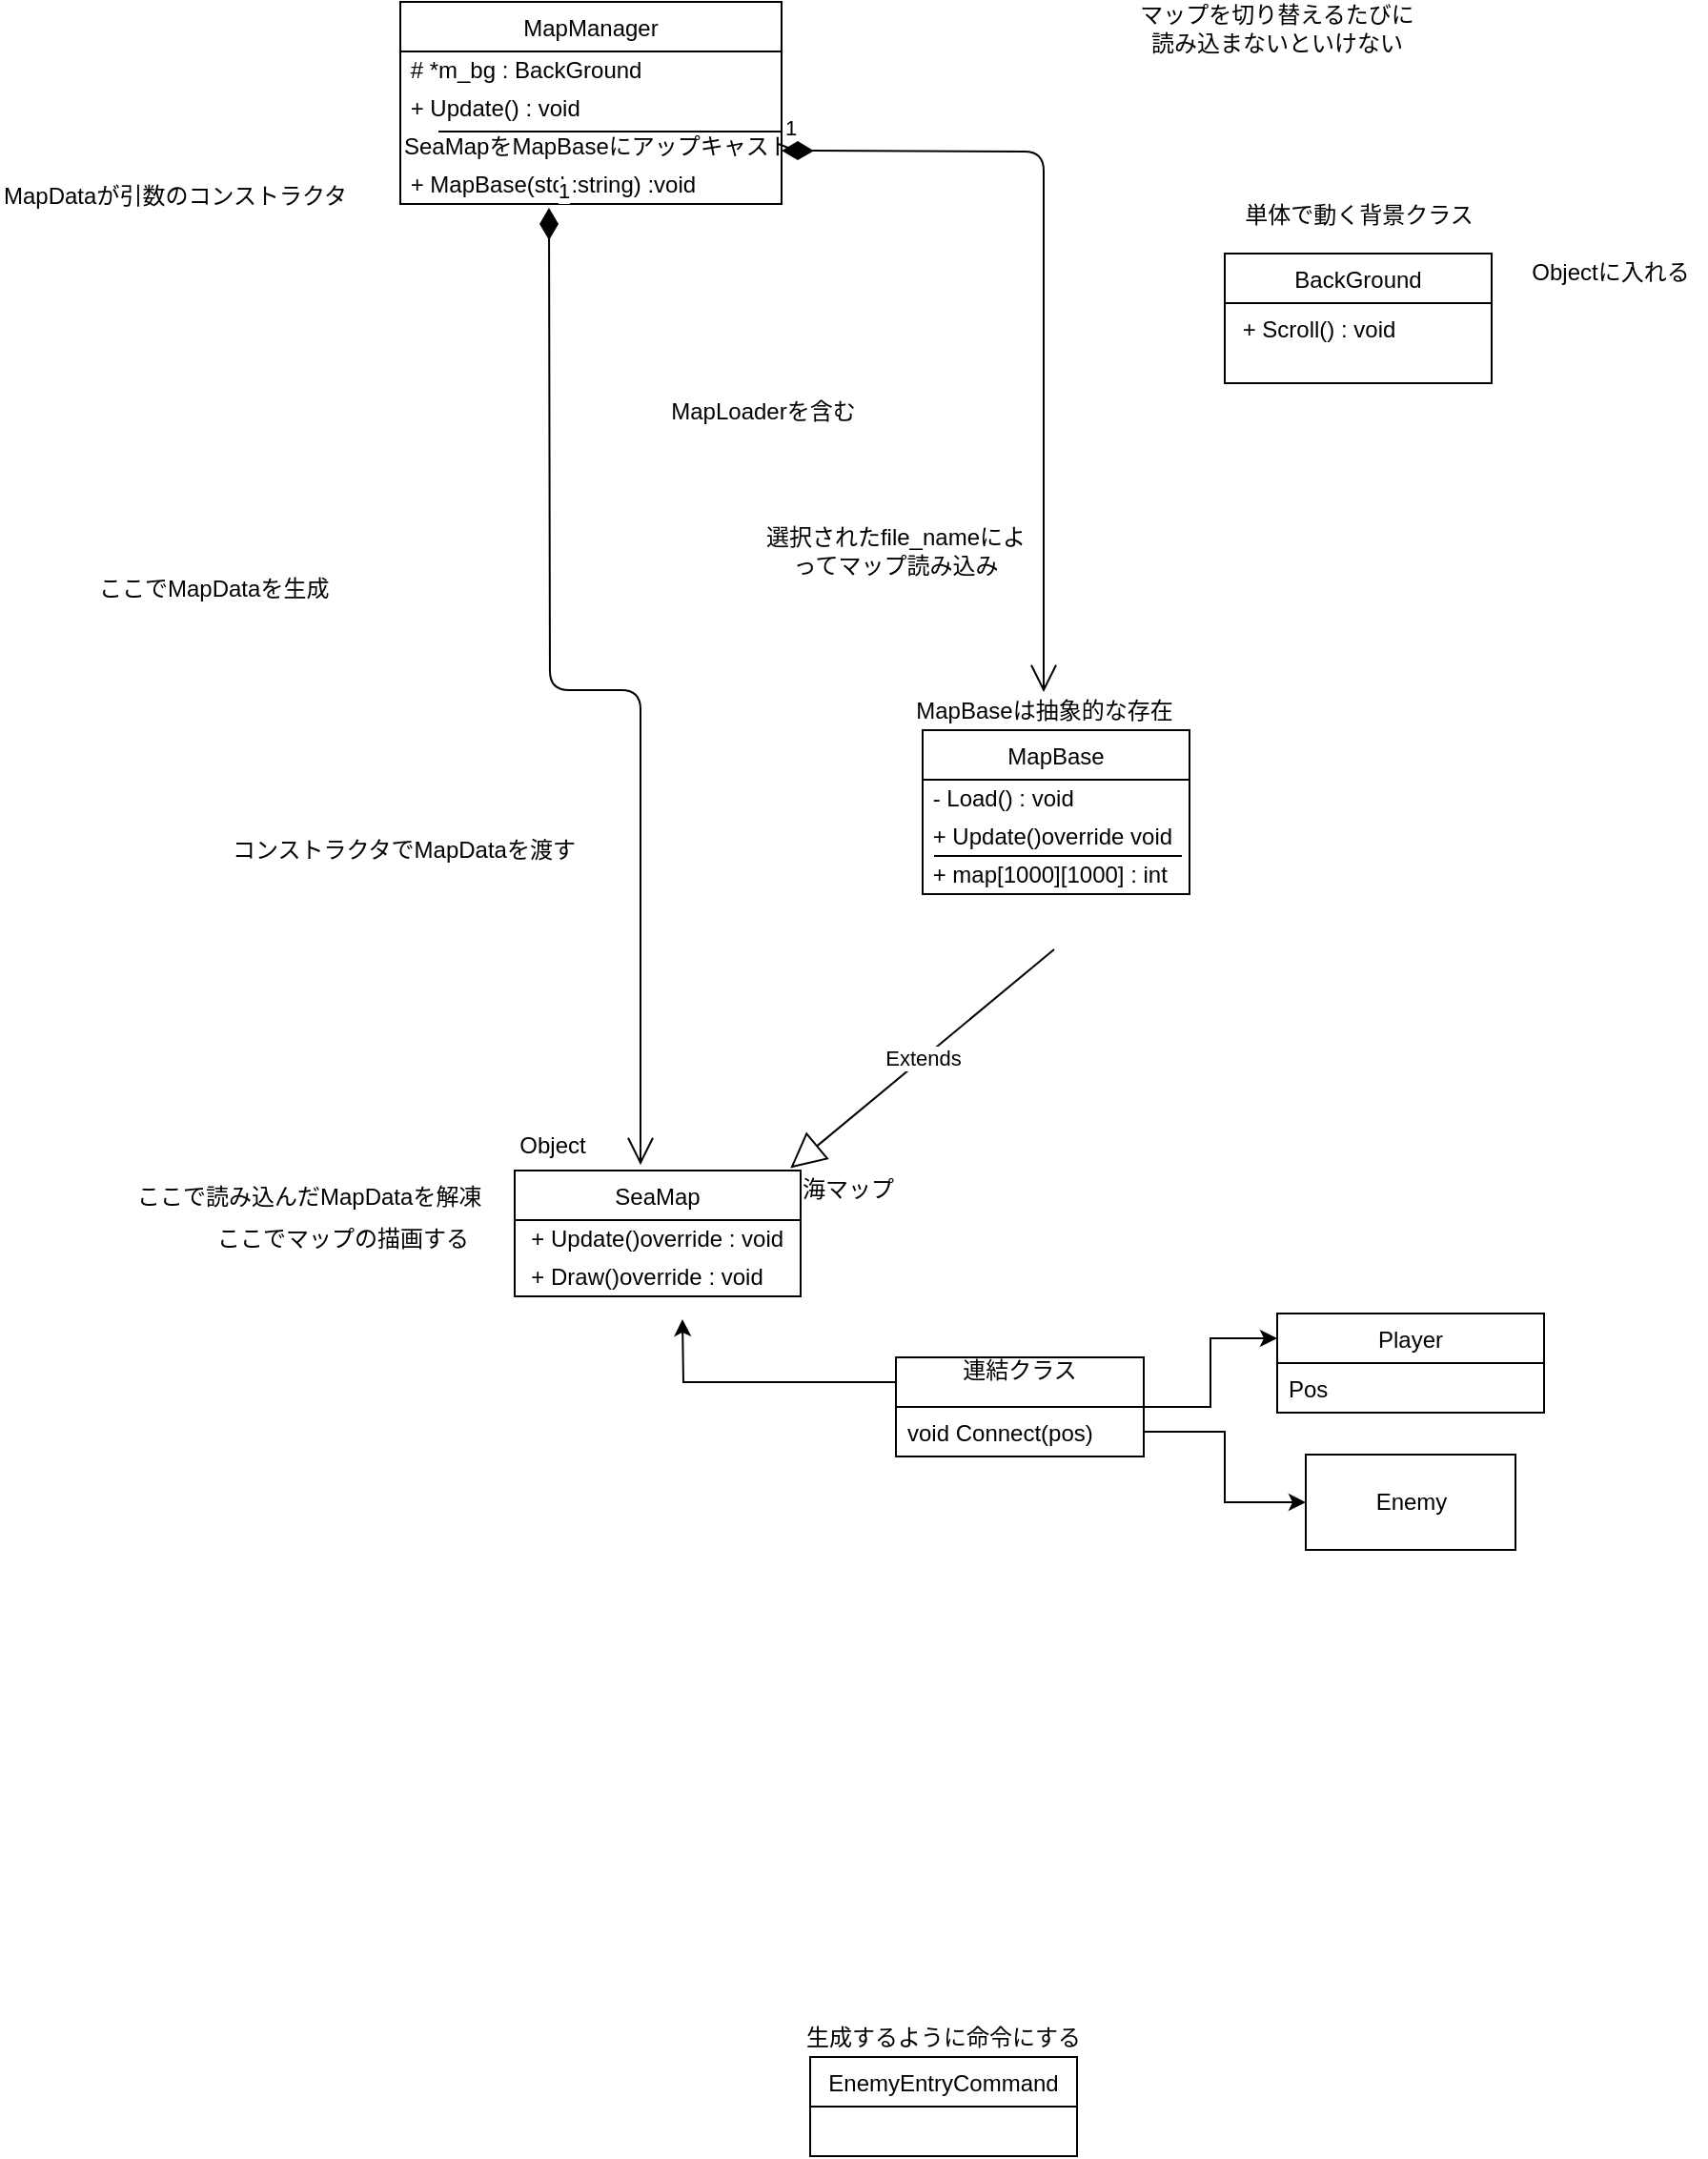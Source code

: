 <mxfile type="device" version="10.6.0"><diagram id="xTNNUZWJjUPpHx_xsbex" name="Page-1"><mxGraphModel grid="1" shadow="0" math="0" pageHeight="2336" pageWidth="1654" pageScale="1" page="1" fold="1" arrows="1" connect="1" tooltips="1" guides="1" gridSize="10" dy="714" dx="674"><root><mxCell id="0" /><mxCell id="1" parent="0" /><mxCell id="iN4CbJ1sU2l26RAUDO5d-5" value="MapManager" parent="1" style="swimlane;fontStyle=0;childLayout=stackLayout;horizontal=1;startSize=26;fillColor=none;horizontalStack=0;resizeParent=1;resizeParentMax=0;resizeLast=0;collapsible=1;marginBottom=0;" vertex="1"><mxGeometry as="geometry" y="62" x="220" width="200" height="106" /></mxCell><mxCell id="pSHyqiHXVUAv-C7fEPB7-4" value="&lt;span&gt;&amp;nbsp;# *m_bg : &lt;/span&gt;&lt;span&gt;BackGround&lt;/span&gt;" parent="iN4CbJ1sU2l26RAUDO5d-5" style="text;html=1;resizable=0;points=[];autosize=1;align=left;verticalAlign=top;spacingTop=-4;" vertex="1"><mxGeometry as="geometry" y="26" width="200" height="20" /></mxCell><mxCell id="z7THkcAo65bA55OMj5YY-34" value="&amp;nbsp;+ Update() : void" parent="iN4CbJ1sU2l26RAUDO5d-5" style="text;html=1;resizable=0;points=[];autosize=1;align=left;verticalAlign=top;spacingTop=-4;" vertex="1"><mxGeometry as="geometry" y="46" width="200" height="20" /></mxCell><mxCell id="9Krrd5TlAhY_1SP9lpEr-26" value="SeaMapをMapBaseにアップキャスト" parent="iN4CbJ1sU2l26RAUDO5d-5" style="text;html=1;resizable=0;points=[];autosize=1;align=left;verticalAlign=top;spacingTop=-4;" vertex="1"><mxGeometry as="geometry" y="66" width="200" height="20" /></mxCell><mxCell id="pSHyqiHXVUAv-C7fEPB7-5" value="&amp;nbsp;+ MapBase(std::string) :void" parent="iN4CbJ1sU2l26RAUDO5d-5" style="text;html=1;resizable=0;points=[];autosize=1;align=left;verticalAlign=top;spacingTop=-4;" vertex="1"><mxGeometry as="geometry" y="86" width="200" height="20" /></mxCell><mxCell id="iN4CbJ1sU2l26RAUDO5d-13" value="BackGround" parent="1" style="swimlane;fontStyle=0;childLayout=stackLayout;horizontal=1;startSize=26;fillColor=none;horizontalStack=0;resizeParent=1;resizeParentMax=0;resizeLast=0;collapsible=1;marginBottom=0;" vertex="1"><mxGeometry as="geometry" y="194" x="652.5" width="140" height="68" /></mxCell><mxCell id="iN4CbJ1sU2l26RAUDO5d-14" value=" + Scroll() : void" parent="iN4CbJ1sU2l26RAUDO5d-13" style="text;strokeColor=none;fillColor=none;align=left;verticalAlign=top;spacingLeft=4;spacingRight=4;overflow=hidden;rotatable=0;points=[[0,0.5],[1,0.5]];portConstraint=eastwest;" vertex="1"><mxGeometry as="geometry" y="26" width="140" height="42" /></mxCell><mxCell id="PaVRPMCdmjg0SveW1SbH-1" value="単体で動く背景クラス&lt;br&gt;" parent="1" style="text;html=1;strokeColor=none;fillColor=none;align=center;verticalAlign=middle;whiteSpace=wrap;rounded=0;" vertex="1"><mxGeometry as="geometry" y="164" x="657.5" width="130" height="20" /></mxCell><mxCell id="PaVRPMCdmjg0SveW1SbH-2" value="EnemyEntryCommand" parent="1" style="swimlane;fontStyle=0;childLayout=stackLayout;horizontal=1;startSize=26;fillColor=none;horizontalStack=0;resizeParent=1;resizeParentMax=0;resizeLast=0;collapsible=1;marginBottom=0;" vertex="1"><mxGeometry as="geometry" y="1140" x="435" width="140" height="52" /></mxCell><mxCell id="PaVRPMCdmjg0SveW1SbH-17" value="選択されたfile_nameによってマップ読み込み&lt;br&gt;" parent="1" style="text;html=1;strokeColor=none;fillColor=none;align=center;verticalAlign=middle;whiteSpace=wrap;rounded=0;" vertex="1"><mxGeometry as="geometry" y="340" x="410" width="140" height="20" /></mxCell><mxCell id="PaVRPMCdmjg0SveW1SbH-31" value="マップを切り替えるたびに&lt;br&gt;読み込まないといけない&lt;br&gt;" parent="1" style="text;html=1;strokeColor=none;fillColor=none;align=center;verticalAlign=middle;whiteSpace=wrap;rounded=0;" vertex="1"><mxGeometry as="geometry" y="66" x="600" width="160" height="20" /></mxCell><mxCell id="PaVRPMCdmjg0SveW1SbH-34" value="MapBase" parent="1" style="swimlane;fontStyle=0;childLayout=stackLayout;horizontal=1;startSize=26;fillColor=none;horizontalStack=0;resizeParent=1;resizeParentMax=0;resizeLast=0;collapsible=1;marginBottom=0;" vertex="1"><mxGeometry as="geometry" y="444" x="494" width="140" height="86" /></mxCell><mxCell id="pSHyqiHXVUAv-C7fEPB7-1" value="&amp;nbsp;- Load() : void" parent="PaVRPMCdmjg0SveW1SbH-34" style="text;html=1;resizable=0;points=[];autosize=1;align=left;verticalAlign=top;spacingTop=-4;" vertex="1"><mxGeometry as="geometry" y="26" width="140" height="20" /></mxCell><mxCell id="z7THkcAo65bA55OMj5YY-38" value="&amp;nbsp;+ Update()override void" parent="PaVRPMCdmjg0SveW1SbH-34" style="text;html=1;resizable=0;points=[];autosize=1;align=left;verticalAlign=top;spacingTop=-4;" vertex="1"><mxGeometry as="geometry" y="46" width="140" height="20" /></mxCell><mxCell id="z7THkcAo65bA55OMj5YY-22" value="&amp;nbsp;+ map[1000][1000] : int" parent="PaVRPMCdmjg0SveW1SbH-34" style="text;html=1;resizable=0;points=[];autosize=1;align=left;verticalAlign=top;spacingTop=-4;" vertex="1"><mxGeometry as="geometry" y="66" width="140" height="20" /></mxCell><mxCell id="PaVRPMCdmjg0SveW1SbH-38" value="SeaMap" parent="1" style="swimlane;fontStyle=0;childLayout=stackLayout;horizontal=1;startSize=26;fillColor=none;horizontalStack=0;resizeParent=1;resizeParentMax=0;resizeLast=0;collapsible=1;marginBottom=0;" vertex="1"><mxGeometry as="geometry" y="675" x="280" width="150" height="66" /></mxCell><mxCell id="z7THkcAo65bA55OMj5YY-25" value="&amp;nbsp; + Update()override : void" parent="PaVRPMCdmjg0SveW1SbH-38" style="text;html=1;resizable=0;points=[];autosize=1;align=left;verticalAlign=top;spacingTop=-4;" vertex="1"><mxGeometry as="geometry" y="26" width="150" height="20" /></mxCell><mxCell id="z7THkcAo65bA55OMj5YY-32" value="&amp;nbsp; + Draw()override : void" parent="PaVRPMCdmjg0SveW1SbH-38" style="text;html=1;resizable=0;points=[];autosize=1;align=left;verticalAlign=top;spacingTop=-4;" vertex="1"><mxGeometry as="geometry" y="46" width="150" height="20" /></mxCell><mxCell id="PaVRPMCdmjg0SveW1SbH-42" value="MapBaseは抽象的な存在" parent="1" style="text;html=1;strokeColor=none;fillColor=none;align=center;verticalAlign=middle;whiteSpace=wrap;rounded=0;" vertex="1"><mxGeometry as="geometry" y="424" x="462.5" width="190" height="20" /></mxCell><mxCell id="PaVRPMCdmjg0SveW1SbH-44" value="Extends" parent="1" style="endArrow=block;endSize=16;endFill=0;html=1;exitX=0.493;exitY=1.45;exitDx=0;exitDy=0;exitPerimeter=0;entryX=0.964;entryY=-0.019;entryDx=0;entryDy=0;entryPerimeter=0;" edge="1" target="PaVRPMCdmjg0SveW1SbH-38"><mxGeometry as="geometry" width="160" relative="1"><mxPoint as="sourcePoint" y="559" x="563" /><mxPoint as="targetPoint" y="624" x="404" /></mxGeometry></mxCell><mxCell id="PaVRPMCdmjg0SveW1SbH-47" value="生成するように命令にする&lt;br&gt;" parent="1" style="text;html=1;strokeColor=none;fillColor=none;align=center;verticalAlign=middle;whiteSpace=wrap;rounded=0;" vertex="1"><mxGeometry as="geometry" y="1120" x="430" width="150" height="20" /></mxCell><mxCell id="Nqm5B6lv2lz9BLwQ-ERy-6" value="海マップ&lt;br&gt;" parent="1" style="text;html=1;strokeColor=none;fillColor=none;align=center;verticalAlign=middle;whiteSpace=wrap;rounded=0;" vertex="1"><mxGeometry as="geometry" y="675" x="420" width="70" height="20" /></mxCell><mxCell id="va03k59O1o7LEfdZNvkc-1" value="MapLoaderを含む" parent="1" style="text;html=1;strokeColor=none;fillColor=none;align=center;verticalAlign=middle;whiteSpace=wrap;rounded=0;" vertex="1"><mxGeometry as="geometry" y="266.5" x="357.5" width="105" height="20" /></mxCell><mxCell id="va03k59O1o7LEfdZNvkc-4" value="1" parent="1" style="endArrow=open;html=1;endSize=12;startArrow=diamondThin;startSize=14;startFill=1;edgeStyle=orthogonalEdgeStyle;align=left;verticalAlign=bottom;entryX=0.5;entryY=0;entryDx=0;entryDy=0;" edge="1" target="PaVRPMCdmjg0SveW1SbH-42"><mxGeometry as="geometry" y="3" x="-1" relative="1"><mxPoint as="sourcePoint" y="140" x="420" /><mxPoint as="targetPoint" y="580" x="780" /></mxGeometry></mxCell><mxCell id="va03k59O1o7LEfdZNvkc-9" value="Object" parent="1" style="text;html=1;strokeColor=none;fillColor=none;align=center;verticalAlign=middle;whiteSpace=wrap;rounded=0;" vertex="1"><mxGeometry as="geometry" y="652" x="280" width="40" height="20" /></mxCell><mxCell id="va03k59O1o7LEfdZNvkc-10" value="Objectに入れる" parent="1" style="text;html=1;strokeColor=none;fillColor=none;align=center;verticalAlign=middle;whiteSpace=wrap;rounded=0;" vertex="1"><mxGeometry as="geometry" y="194" x="805" width="100" height="20" /></mxCell><mxCell id="va03k59O1o7LEfdZNvkc-13" value="ここでマップの描画する&lt;br&gt;" parent="1" style="text;html=1;strokeColor=none;fillColor=none;align=center;verticalAlign=middle;whiteSpace=wrap;rounded=0;" vertex="1"><mxGeometry as="geometry" y="701" x="120" width="140" height="20" /></mxCell><mxCell id="va03k59O1o7LEfdZNvkc-14" value="&lt;br&gt;" parent="1" style="text;html=1;strokeColor=none;fillColor=none;align=center;verticalAlign=middle;whiteSpace=wrap;rounded=0;" vertex="1"><mxGeometry as="geometry" y="716" x="440" width="150" height="20" /></mxCell><mxCell id="i0ZoRfjINqD9deUMzCj1-3" value="Player" parent="1" style="swimlane;fontStyle=0;childLayout=stackLayout;horizontal=1;startSize=26;fillColor=none;horizontalStack=0;resizeParent=1;resizeParentMax=0;resizeLast=0;collapsible=1;marginBottom=0;" vertex="1"><mxGeometry as="geometry" y="750" x="680" width="140" height="52" /></mxCell><mxCell id="i0ZoRfjINqD9deUMzCj1-4" value="Pos" parent="i0ZoRfjINqD9deUMzCj1-3" style="text;strokeColor=none;fillColor=none;align=left;verticalAlign=top;spacingLeft=4;spacingRight=4;overflow=hidden;rotatable=0;points=[[0,0.5],[1,0.5]];portConstraint=eastwest;" vertex="1"><mxGeometry as="geometry" y="26" width="140" height="26" /></mxCell><mxCell id="i0ZoRfjINqD9deUMzCj1-14" parent="1" style="edgeStyle=orthogonalEdgeStyle;rounded=0;orthogonalLoop=1;jettySize=auto;html=1;entryX=0;entryY=0.25;entryDx=0;entryDy=0;" source="i0ZoRfjINqD9deUMzCj1-10" edge="1" target="i0ZoRfjINqD9deUMzCj1-3"><mxGeometry as="geometry" relative="1" /></mxCell><mxCell id="i0ZoRfjINqD9deUMzCj1-15" parent="1" style="edgeStyle=orthogonalEdgeStyle;rounded=0;orthogonalLoop=1;jettySize=auto;html=1;exitX=0;exitY=0.25;exitDx=0;exitDy=0;entryX=0.629;entryY=1.04;entryDx=0;entryDy=0;entryPerimeter=0;" source="i0ZoRfjINqD9deUMzCj1-10" edge="1"><mxGeometry as="geometry" relative="1"><mxPoint as="targetPoint" y="753" x="368" /></mxGeometry></mxCell><mxCell id="i0ZoRfjINqD9deUMzCj1-10" value="連結クラス&#10;" parent="1" style="swimlane;fontStyle=0;childLayout=stackLayout;horizontal=1;startSize=26;fillColor=none;horizontalStack=0;resizeParent=1;resizeParentMax=0;resizeLast=0;collapsible=1;marginBottom=0;" vertex="1"><mxGeometry as="geometry" y="773" x="480" width="130" height="52" /></mxCell><mxCell id="i0ZoRfjINqD9deUMzCj1-11" value="void Connect(pos)" parent="i0ZoRfjINqD9deUMzCj1-10" style="text;strokeColor=none;fillColor=none;align=left;verticalAlign=top;spacingLeft=4;spacingRight=4;overflow=hidden;rotatable=0;points=[[0,0.5],[1,0.5]];portConstraint=eastwest;" vertex="1"><mxGeometry as="geometry" y="26" width="130" height="26" /></mxCell><mxCell id="i0ZoRfjINqD9deUMzCj1-16" value="Enemy" parent="1" style="html=1;" vertex="1"><mxGeometry as="geometry" y="824" x="695" width="110" height="50" /></mxCell><mxCell id="i0ZoRfjINqD9deUMzCj1-17" parent="1" style="edgeStyle=orthogonalEdgeStyle;rounded=0;orthogonalLoop=1;jettySize=auto;html=1;exitX=1;exitY=0.5;exitDx=0;exitDy=0;entryX=0;entryY=0.5;entryDx=0;entryDy=0;" source="i0ZoRfjINqD9deUMzCj1-11" edge="1" target="i0ZoRfjINqD9deUMzCj1-16"><mxGeometry as="geometry" relative="1" /></mxCell><mxCell id="z7THkcAo65bA55OMj5YY-31" value="コンストラクタでMapDataを渡す" parent="1" style="text;html=1;resizable=0;points=[];autosize=1;align=left;verticalAlign=top;spacingTop=-4;" vertex="1"><mxGeometry as="geometry" y="497" x="130" width="200" height="20" /></mxCell><mxCell id="iN4CbJ1sU2l26RAUDO5d-40" value="&lt;br&gt;" parent="1" style="text;html=1;strokeColor=none;fillColor=none;align=center;verticalAlign=middle;whiteSpace=wrap;rounded=0;" vertex="1"><mxGeometry as="geometry" y="444" x="750" width="140" height="20" /></mxCell><mxCell id="z7THkcAo65bA55OMj5YY-43" value="ここでMapDataを生成&lt;br&gt;" parent="1" style="text;html=1;resizable=0;points=[];autosize=1;align=left;verticalAlign=top;spacingTop=-4;" vertex="1"><mxGeometry as="geometry" y="360" x="60" width="140" height="20" /></mxCell><mxCell id="9Krrd5TlAhY_1SP9lpEr-5" value="1" parent="1" style="endArrow=open;html=1;endSize=12;startArrow=diamondThin;startSize=14;startFill=1;edgeStyle=orthogonalEdgeStyle;align=left;verticalAlign=bottom;entryX=0.44;entryY=-0.045;entryDx=0;entryDy=0;entryPerimeter=0;" edge="1" target="PaVRPMCdmjg0SveW1SbH-38"><mxGeometry as="geometry" y="3" x="-1" relative="1"><mxPoint as="sourcePoint" y="170" x="298" /><mxPoint as="targetPoint" y="331" x="321" /></mxGeometry></mxCell><mxCell id="9Krrd5TlAhY_1SP9lpEr-9" value="" parent="1" style="line;strokeWidth=1;fillColor=none;align=left;verticalAlign=middle;spacingTop=-1;spacingLeft=3;spacingRight=3;rotatable=0;labelPosition=right;points=[];portConstraint=eastwest;" vertex="1"><mxGeometry as="geometry" y="126" x="240" width="180" height="8" /></mxCell><mxCell id="9Krrd5TlAhY_1SP9lpEr-18" value="MapDataが引数のコンストラクタ" parent="1" style="text;html=1;resizable=0;points=[];autosize=1;align=left;verticalAlign=top;spacingTop=-4;" vertex="1"><mxGeometry as="geometry" y="154" x="10" width="200" height="20" /></mxCell><mxCell id="9Krrd5TlAhY_1SP9lpEr-21" value="ここで読み込んだMapDataを解凍&lt;br&gt;" parent="1" style="text;html=1;resizable=0;points=[];autosize=1;align=left;verticalAlign=top;spacingTop=-4;" vertex="1"><mxGeometry as="geometry" y="679" x="80" width="200" height="20" /></mxCell><mxCell id="9Krrd5TlAhY_1SP9lpEr-22" value="" parent="1" style="line;strokeWidth=1;fillColor=none;align=left;verticalAlign=middle;spacingTop=-1;spacingLeft=3;spacingRight=3;rotatable=0;labelPosition=right;points=[];portConstraint=eastwest;" vertex="1"><mxGeometry as="geometry" y="506" x="500" width="130" height="8" /></mxCell></root></mxGraphModel></diagram></mxfile>